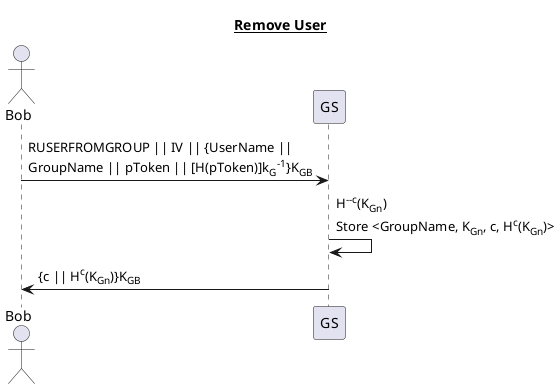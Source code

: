 @startuml
title __Remove User__
actor Bob
participant GS

Bob -> GS: RUSERFROMGROUP || IV || {UserName || \nGroupName || pToken || [H(pToken)]k<sub>G</sub><sup>-1</sup>}K<sub>GB</sub>
GS -> GS: H<sup>--c</sup>(K<sub>Gn</sub>) \nStore <GroupName, K<sub>Gn</sub>, c, H<sup>c</sup>(K<sub>Gn</sub>)>
GS -> Bob: {c || H<sup>c</sup>(K<sub>Gn</sub>)}K<sub>GB</sub>
@enduml